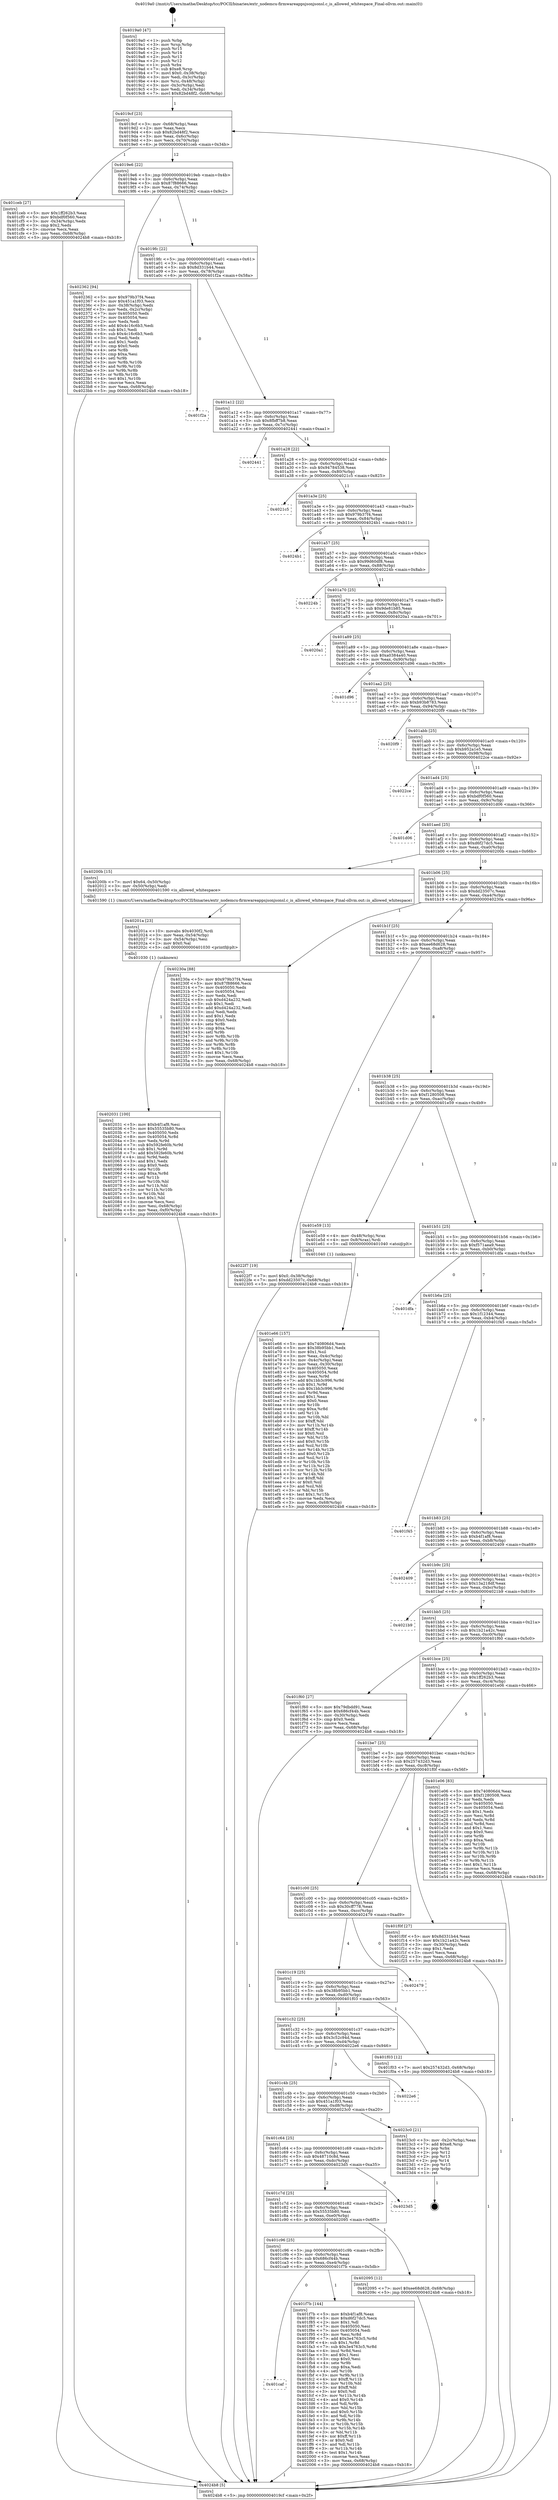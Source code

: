 digraph "0x4019a0" {
  label = "0x4019a0 (/mnt/c/Users/mathe/Desktop/tcc/POCII/binaries/extr_nodemcu-firmwareappsjsonjsonsl.c_is_allowed_whitespace_Final-ollvm.out::main(0))"
  labelloc = "t"
  node[shape=record]

  Entry [label="",width=0.3,height=0.3,shape=circle,fillcolor=black,style=filled]
  "0x4019cf" [label="{
     0x4019cf [23]\l
     | [instrs]\l
     &nbsp;&nbsp;0x4019cf \<+3\>: mov -0x68(%rbp),%eax\l
     &nbsp;&nbsp;0x4019d2 \<+2\>: mov %eax,%ecx\l
     &nbsp;&nbsp;0x4019d4 \<+6\>: sub $0x82bd48f2,%ecx\l
     &nbsp;&nbsp;0x4019da \<+3\>: mov %eax,-0x6c(%rbp)\l
     &nbsp;&nbsp;0x4019dd \<+3\>: mov %ecx,-0x70(%rbp)\l
     &nbsp;&nbsp;0x4019e0 \<+6\>: je 0000000000401ceb \<main+0x34b\>\l
  }"]
  "0x401ceb" [label="{
     0x401ceb [27]\l
     | [instrs]\l
     &nbsp;&nbsp;0x401ceb \<+5\>: mov $0x1ff262b3,%eax\l
     &nbsp;&nbsp;0x401cf0 \<+5\>: mov $0xbdf0f560,%ecx\l
     &nbsp;&nbsp;0x401cf5 \<+3\>: mov -0x34(%rbp),%edx\l
     &nbsp;&nbsp;0x401cf8 \<+3\>: cmp $0x2,%edx\l
     &nbsp;&nbsp;0x401cfb \<+3\>: cmovne %ecx,%eax\l
     &nbsp;&nbsp;0x401cfe \<+3\>: mov %eax,-0x68(%rbp)\l
     &nbsp;&nbsp;0x401d01 \<+5\>: jmp 00000000004024b8 \<main+0xb18\>\l
  }"]
  "0x4019e6" [label="{
     0x4019e6 [22]\l
     | [instrs]\l
     &nbsp;&nbsp;0x4019e6 \<+5\>: jmp 00000000004019eb \<main+0x4b\>\l
     &nbsp;&nbsp;0x4019eb \<+3\>: mov -0x6c(%rbp),%eax\l
     &nbsp;&nbsp;0x4019ee \<+5\>: sub $0x87f88666,%eax\l
     &nbsp;&nbsp;0x4019f3 \<+3\>: mov %eax,-0x74(%rbp)\l
     &nbsp;&nbsp;0x4019f6 \<+6\>: je 0000000000402362 \<main+0x9c2\>\l
  }"]
  "0x4024b8" [label="{
     0x4024b8 [5]\l
     | [instrs]\l
     &nbsp;&nbsp;0x4024b8 \<+5\>: jmp 00000000004019cf \<main+0x2f\>\l
  }"]
  "0x4019a0" [label="{
     0x4019a0 [47]\l
     | [instrs]\l
     &nbsp;&nbsp;0x4019a0 \<+1\>: push %rbp\l
     &nbsp;&nbsp;0x4019a1 \<+3\>: mov %rsp,%rbp\l
     &nbsp;&nbsp;0x4019a4 \<+2\>: push %r15\l
     &nbsp;&nbsp;0x4019a6 \<+2\>: push %r14\l
     &nbsp;&nbsp;0x4019a8 \<+2\>: push %r13\l
     &nbsp;&nbsp;0x4019aa \<+2\>: push %r12\l
     &nbsp;&nbsp;0x4019ac \<+1\>: push %rbx\l
     &nbsp;&nbsp;0x4019ad \<+7\>: sub $0xe8,%rsp\l
     &nbsp;&nbsp;0x4019b4 \<+7\>: movl $0x0,-0x38(%rbp)\l
     &nbsp;&nbsp;0x4019bb \<+3\>: mov %edi,-0x3c(%rbp)\l
     &nbsp;&nbsp;0x4019be \<+4\>: mov %rsi,-0x48(%rbp)\l
     &nbsp;&nbsp;0x4019c2 \<+3\>: mov -0x3c(%rbp),%edi\l
     &nbsp;&nbsp;0x4019c5 \<+3\>: mov %edi,-0x34(%rbp)\l
     &nbsp;&nbsp;0x4019c8 \<+7\>: movl $0x82bd48f2,-0x68(%rbp)\l
  }"]
  Exit [label="",width=0.3,height=0.3,shape=circle,fillcolor=black,style=filled,peripheries=2]
  "0x402362" [label="{
     0x402362 [94]\l
     | [instrs]\l
     &nbsp;&nbsp;0x402362 \<+5\>: mov $0x979b37f4,%eax\l
     &nbsp;&nbsp;0x402367 \<+5\>: mov $0x451a1f03,%ecx\l
     &nbsp;&nbsp;0x40236c \<+3\>: mov -0x38(%rbp),%edx\l
     &nbsp;&nbsp;0x40236f \<+3\>: mov %edx,-0x2c(%rbp)\l
     &nbsp;&nbsp;0x402372 \<+7\>: mov 0x405050,%edx\l
     &nbsp;&nbsp;0x402379 \<+7\>: mov 0x405054,%esi\l
     &nbsp;&nbsp;0x402380 \<+2\>: mov %edx,%edi\l
     &nbsp;&nbsp;0x402382 \<+6\>: add $0x4c16c6b3,%edi\l
     &nbsp;&nbsp;0x402388 \<+3\>: sub $0x1,%edi\l
     &nbsp;&nbsp;0x40238b \<+6\>: sub $0x4c16c6b3,%edi\l
     &nbsp;&nbsp;0x402391 \<+3\>: imul %edi,%edx\l
     &nbsp;&nbsp;0x402394 \<+3\>: and $0x1,%edx\l
     &nbsp;&nbsp;0x402397 \<+3\>: cmp $0x0,%edx\l
     &nbsp;&nbsp;0x40239a \<+4\>: sete %r8b\l
     &nbsp;&nbsp;0x40239e \<+3\>: cmp $0xa,%esi\l
     &nbsp;&nbsp;0x4023a1 \<+4\>: setl %r9b\l
     &nbsp;&nbsp;0x4023a5 \<+3\>: mov %r8b,%r10b\l
     &nbsp;&nbsp;0x4023a8 \<+3\>: and %r9b,%r10b\l
     &nbsp;&nbsp;0x4023ab \<+3\>: xor %r9b,%r8b\l
     &nbsp;&nbsp;0x4023ae \<+3\>: or %r8b,%r10b\l
     &nbsp;&nbsp;0x4023b1 \<+4\>: test $0x1,%r10b\l
     &nbsp;&nbsp;0x4023b5 \<+3\>: cmovne %ecx,%eax\l
     &nbsp;&nbsp;0x4023b8 \<+3\>: mov %eax,-0x68(%rbp)\l
     &nbsp;&nbsp;0x4023bb \<+5\>: jmp 00000000004024b8 \<main+0xb18\>\l
  }"]
  "0x4019fc" [label="{
     0x4019fc [22]\l
     | [instrs]\l
     &nbsp;&nbsp;0x4019fc \<+5\>: jmp 0000000000401a01 \<main+0x61\>\l
     &nbsp;&nbsp;0x401a01 \<+3\>: mov -0x6c(%rbp),%eax\l
     &nbsp;&nbsp;0x401a04 \<+5\>: sub $0x8d331b44,%eax\l
     &nbsp;&nbsp;0x401a09 \<+3\>: mov %eax,-0x78(%rbp)\l
     &nbsp;&nbsp;0x401a0c \<+6\>: je 0000000000401f2a \<main+0x58a\>\l
  }"]
  "0x402031" [label="{
     0x402031 [100]\l
     | [instrs]\l
     &nbsp;&nbsp;0x402031 \<+5\>: mov $0xb4f1af8,%esi\l
     &nbsp;&nbsp;0x402036 \<+5\>: mov $0x55535b80,%ecx\l
     &nbsp;&nbsp;0x40203b \<+7\>: mov 0x405050,%edx\l
     &nbsp;&nbsp;0x402042 \<+8\>: mov 0x405054,%r8d\l
     &nbsp;&nbsp;0x40204a \<+3\>: mov %edx,%r9d\l
     &nbsp;&nbsp;0x40204d \<+7\>: sub $0x592fe60b,%r9d\l
     &nbsp;&nbsp;0x402054 \<+4\>: sub $0x1,%r9d\l
     &nbsp;&nbsp;0x402058 \<+7\>: add $0x592fe60b,%r9d\l
     &nbsp;&nbsp;0x40205f \<+4\>: imul %r9d,%edx\l
     &nbsp;&nbsp;0x402063 \<+3\>: and $0x1,%edx\l
     &nbsp;&nbsp;0x402066 \<+3\>: cmp $0x0,%edx\l
     &nbsp;&nbsp;0x402069 \<+4\>: sete %r10b\l
     &nbsp;&nbsp;0x40206d \<+4\>: cmp $0xa,%r8d\l
     &nbsp;&nbsp;0x402071 \<+4\>: setl %r11b\l
     &nbsp;&nbsp;0x402075 \<+3\>: mov %r10b,%bl\l
     &nbsp;&nbsp;0x402078 \<+3\>: and %r11b,%bl\l
     &nbsp;&nbsp;0x40207b \<+3\>: xor %r11b,%r10b\l
     &nbsp;&nbsp;0x40207e \<+3\>: or %r10b,%bl\l
     &nbsp;&nbsp;0x402081 \<+3\>: test $0x1,%bl\l
     &nbsp;&nbsp;0x402084 \<+3\>: cmovne %ecx,%esi\l
     &nbsp;&nbsp;0x402087 \<+3\>: mov %esi,-0x68(%rbp)\l
     &nbsp;&nbsp;0x40208a \<+6\>: mov %eax,-0xf0(%rbp)\l
     &nbsp;&nbsp;0x402090 \<+5\>: jmp 00000000004024b8 \<main+0xb18\>\l
  }"]
  "0x401f2a" [label="{
     0x401f2a\l
  }", style=dashed]
  "0x401a12" [label="{
     0x401a12 [22]\l
     | [instrs]\l
     &nbsp;&nbsp;0x401a12 \<+5\>: jmp 0000000000401a17 \<main+0x77\>\l
     &nbsp;&nbsp;0x401a17 \<+3\>: mov -0x6c(%rbp),%eax\l
     &nbsp;&nbsp;0x401a1a \<+5\>: sub $0x8fbff7b8,%eax\l
     &nbsp;&nbsp;0x401a1f \<+3\>: mov %eax,-0x7c(%rbp)\l
     &nbsp;&nbsp;0x401a22 \<+6\>: je 0000000000402441 \<main+0xaa1\>\l
  }"]
  "0x40201a" [label="{
     0x40201a [23]\l
     | [instrs]\l
     &nbsp;&nbsp;0x40201a \<+10\>: movabs $0x4030f2,%rdi\l
     &nbsp;&nbsp;0x402024 \<+3\>: mov %eax,-0x54(%rbp)\l
     &nbsp;&nbsp;0x402027 \<+3\>: mov -0x54(%rbp),%esi\l
     &nbsp;&nbsp;0x40202a \<+2\>: mov $0x0,%al\l
     &nbsp;&nbsp;0x40202c \<+5\>: call 0000000000401030 \<printf@plt\>\l
     | [calls]\l
     &nbsp;&nbsp;0x401030 \{1\} (unknown)\l
  }"]
  "0x402441" [label="{
     0x402441\l
  }", style=dashed]
  "0x401a28" [label="{
     0x401a28 [22]\l
     | [instrs]\l
     &nbsp;&nbsp;0x401a28 \<+5\>: jmp 0000000000401a2d \<main+0x8d\>\l
     &nbsp;&nbsp;0x401a2d \<+3\>: mov -0x6c(%rbp),%eax\l
     &nbsp;&nbsp;0x401a30 \<+5\>: sub $0x94784538,%eax\l
     &nbsp;&nbsp;0x401a35 \<+3\>: mov %eax,-0x80(%rbp)\l
     &nbsp;&nbsp;0x401a38 \<+6\>: je 00000000004021c5 \<main+0x825\>\l
  }"]
  "0x401caf" [label="{
     0x401caf\l
  }", style=dashed]
  "0x4021c5" [label="{
     0x4021c5\l
  }", style=dashed]
  "0x401a3e" [label="{
     0x401a3e [25]\l
     | [instrs]\l
     &nbsp;&nbsp;0x401a3e \<+5\>: jmp 0000000000401a43 \<main+0xa3\>\l
     &nbsp;&nbsp;0x401a43 \<+3\>: mov -0x6c(%rbp),%eax\l
     &nbsp;&nbsp;0x401a46 \<+5\>: sub $0x979b37f4,%eax\l
     &nbsp;&nbsp;0x401a4b \<+6\>: mov %eax,-0x84(%rbp)\l
     &nbsp;&nbsp;0x401a51 \<+6\>: je 00000000004024b1 \<main+0xb11\>\l
  }"]
  "0x401f7b" [label="{
     0x401f7b [144]\l
     | [instrs]\l
     &nbsp;&nbsp;0x401f7b \<+5\>: mov $0xb4f1af8,%eax\l
     &nbsp;&nbsp;0x401f80 \<+5\>: mov $0xd6f27dc5,%ecx\l
     &nbsp;&nbsp;0x401f85 \<+2\>: mov $0x1,%dl\l
     &nbsp;&nbsp;0x401f87 \<+7\>: mov 0x405050,%esi\l
     &nbsp;&nbsp;0x401f8e \<+7\>: mov 0x405054,%edi\l
     &nbsp;&nbsp;0x401f95 \<+3\>: mov %esi,%r8d\l
     &nbsp;&nbsp;0x401f98 \<+7\>: add $0x3e4763c5,%r8d\l
     &nbsp;&nbsp;0x401f9f \<+4\>: sub $0x1,%r8d\l
     &nbsp;&nbsp;0x401fa3 \<+7\>: sub $0x3e4763c5,%r8d\l
     &nbsp;&nbsp;0x401faa \<+4\>: imul %r8d,%esi\l
     &nbsp;&nbsp;0x401fae \<+3\>: and $0x1,%esi\l
     &nbsp;&nbsp;0x401fb1 \<+3\>: cmp $0x0,%esi\l
     &nbsp;&nbsp;0x401fb4 \<+4\>: sete %r9b\l
     &nbsp;&nbsp;0x401fb8 \<+3\>: cmp $0xa,%edi\l
     &nbsp;&nbsp;0x401fbb \<+4\>: setl %r10b\l
     &nbsp;&nbsp;0x401fbf \<+3\>: mov %r9b,%r11b\l
     &nbsp;&nbsp;0x401fc2 \<+4\>: xor $0xff,%r11b\l
     &nbsp;&nbsp;0x401fc6 \<+3\>: mov %r10b,%bl\l
     &nbsp;&nbsp;0x401fc9 \<+3\>: xor $0xff,%bl\l
     &nbsp;&nbsp;0x401fcc \<+3\>: xor $0x0,%dl\l
     &nbsp;&nbsp;0x401fcf \<+3\>: mov %r11b,%r14b\l
     &nbsp;&nbsp;0x401fd2 \<+4\>: and $0x0,%r14b\l
     &nbsp;&nbsp;0x401fd6 \<+3\>: and %dl,%r9b\l
     &nbsp;&nbsp;0x401fd9 \<+3\>: mov %bl,%r15b\l
     &nbsp;&nbsp;0x401fdc \<+4\>: and $0x0,%r15b\l
     &nbsp;&nbsp;0x401fe0 \<+3\>: and %dl,%r10b\l
     &nbsp;&nbsp;0x401fe3 \<+3\>: or %r9b,%r14b\l
     &nbsp;&nbsp;0x401fe6 \<+3\>: or %r10b,%r15b\l
     &nbsp;&nbsp;0x401fe9 \<+3\>: xor %r15b,%r14b\l
     &nbsp;&nbsp;0x401fec \<+3\>: or %bl,%r11b\l
     &nbsp;&nbsp;0x401fef \<+4\>: xor $0xff,%r11b\l
     &nbsp;&nbsp;0x401ff3 \<+3\>: or $0x0,%dl\l
     &nbsp;&nbsp;0x401ff6 \<+3\>: and %dl,%r11b\l
     &nbsp;&nbsp;0x401ff9 \<+3\>: or %r11b,%r14b\l
     &nbsp;&nbsp;0x401ffc \<+4\>: test $0x1,%r14b\l
     &nbsp;&nbsp;0x402000 \<+3\>: cmovne %ecx,%eax\l
     &nbsp;&nbsp;0x402003 \<+3\>: mov %eax,-0x68(%rbp)\l
     &nbsp;&nbsp;0x402006 \<+5\>: jmp 00000000004024b8 \<main+0xb18\>\l
  }"]
  "0x4024b1" [label="{
     0x4024b1\l
  }", style=dashed]
  "0x401a57" [label="{
     0x401a57 [25]\l
     | [instrs]\l
     &nbsp;&nbsp;0x401a57 \<+5\>: jmp 0000000000401a5c \<main+0xbc\>\l
     &nbsp;&nbsp;0x401a5c \<+3\>: mov -0x6c(%rbp),%eax\l
     &nbsp;&nbsp;0x401a5f \<+5\>: sub $0x99d60df8,%eax\l
     &nbsp;&nbsp;0x401a64 \<+6\>: mov %eax,-0x88(%rbp)\l
     &nbsp;&nbsp;0x401a6a \<+6\>: je 000000000040224b \<main+0x8ab\>\l
  }"]
  "0x401c96" [label="{
     0x401c96 [25]\l
     | [instrs]\l
     &nbsp;&nbsp;0x401c96 \<+5\>: jmp 0000000000401c9b \<main+0x2fb\>\l
     &nbsp;&nbsp;0x401c9b \<+3\>: mov -0x6c(%rbp),%eax\l
     &nbsp;&nbsp;0x401c9e \<+5\>: sub $0x686cf44b,%eax\l
     &nbsp;&nbsp;0x401ca3 \<+6\>: mov %eax,-0xe4(%rbp)\l
     &nbsp;&nbsp;0x401ca9 \<+6\>: je 0000000000401f7b \<main+0x5db\>\l
  }"]
  "0x40224b" [label="{
     0x40224b\l
  }", style=dashed]
  "0x401a70" [label="{
     0x401a70 [25]\l
     | [instrs]\l
     &nbsp;&nbsp;0x401a70 \<+5\>: jmp 0000000000401a75 \<main+0xd5\>\l
     &nbsp;&nbsp;0x401a75 \<+3\>: mov -0x6c(%rbp),%eax\l
     &nbsp;&nbsp;0x401a78 \<+5\>: sub $0x9de81b85,%eax\l
     &nbsp;&nbsp;0x401a7d \<+6\>: mov %eax,-0x8c(%rbp)\l
     &nbsp;&nbsp;0x401a83 \<+6\>: je 00000000004020a1 \<main+0x701\>\l
  }"]
  "0x402095" [label="{
     0x402095 [12]\l
     | [instrs]\l
     &nbsp;&nbsp;0x402095 \<+7\>: movl $0xee68d628,-0x68(%rbp)\l
     &nbsp;&nbsp;0x40209c \<+5\>: jmp 00000000004024b8 \<main+0xb18\>\l
  }"]
  "0x4020a1" [label="{
     0x4020a1\l
  }", style=dashed]
  "0x401a89" [label="{
     0x401a89 [25]\l
     | [instrs]\l
     &nbsp;&nbsp;0x401a89 \<+5\>: jmp 0000000000401a8e \<main+0xee\>\l
     &nbsp;&nbsp;0x401a8e \<+3\>: mov -0x6c(%rbp),%eax\l
     &nbsp;&nbsp;0x401a91 \<+5\>: sub $0xa0384a40,%eax\l
     &nbsp;&nbsp;0x401a96 \<+6\>: mov %eax,-0x90(%rbp)\l
     &nbsp;&nbsp;0x401a9c \<+6\>: je 0000000000401d96 \<main+0x3f6\>\l
  }"]
  "0x401c7d" [label="{
     0x401c7d [25]\l
     | [instrs]\l
     &nbsp;&nbsp;0x401c7d \<+5\>: jmp 0000000000401c82 \<main+0x2e2\>\l
     &nbsp;&nbsp;0x401c82 \<+3\>: mov -0x6c(%rbp),%eax\l
     &nbsp;&nbsp;0x401c85 \<+5\>: sub $0x55535b80,%eax\l
     &nbsp;&nbsp;0x401c8a \<+6\>: mov %eax,-0xe0(%rbp)\l
     &nbsp;&nbsp;0x401c90 \<+6\>: je 0000000000402095 \<main+0x6f5\>\l
  }"]
  "0x401d96" [label="{
     0x401d96\l
  }", style=dashed]
  "0x401aa2" [label="{
     0x401aa2 [25]\l
     | [instrs]\l
     &nbsp;&nbsp;0x401aa2 \<+5\>: jmp 0000000000401aa7 \<main+0x107\>\l
     &nbsp;&nbsp;0x401aa7 \<+3\>: mov -0x6c(%rbp),%eax\l
     &nbsp;&nbsp;0x401aaa \<+5\>: sub $0xb93b8783,%eax\l
     &nbsp;&nbsp;0x401aaf \<+6\>: mov %eax,-0x94(%rbp)\l
     &nbsp;&nbsp;0x401ab5 \<+6\>: je 00000000004020f9 \<main+0x759\>\l
  }"]
  "0x4023d5" [label="{
     0x4023d5\l
  }", style=dashed]
  "0x4020f9" [label="{
     0x4020f9\l
  }", style=dashed]
  "0x401abb" [label="{
     0x401abb [25]\l
     | [instrs]\l
     &nbsp;&nbsp;0x401abb \<+5\>: jmp 0000000000401ac0 \<main+0x120\>\l
     &nbsp;&nbsp;0x401ac0 \<+3\>: mov -0x6c(%rbp),%eax\l
     &nbsp;&nbsp;0x401ac3 \<+5\>: sub $0xb952a1e5,%eax\l
     &nbsp;&nbsp;0x401ac8 \<+6\>: mov %eax,-0x98(%rbp)\l
     &nbsp;&nbsp;0x401ace \<+6\>: je 00000000004022ce \<main+0x92e\>\l
  }"]
  "0x401c64" [label="{
     0x401c64 [25]\l
     | [instrs]\l
     &nbsp;&nbsp;0x401c64 \<+5\>: jmp 0000000000401c69 \<main+0x2c9\>\l
     &nbsp;&nbsp;0x401c69 \<+3\>: mov -0x6c(%rbp),%eax\l
     &nbsp;&nbsp;0x401c6c \<+5\>: sub $0x48710c8d,%eax\l
     &nbsp;&nbsp;0x401c71 \<+6\>: mov %eax,-0xdc(%rbp)\l
     &nbsp;&nbsp;0x401c77 \<+6\>: je 00000000004023d5 \<main+0xa35\>\l
  }"]
  "0x4022ce" [label="{
     0x4022ce\l
  }", style=dashed]
  "0x401ad4" [label="{
     0x401ad4 [25]\l
     | [instrs]\l
     &nbsp;&nbsp;0x401ad4 \<+5\>: jmp 0000000000401ad9 \<main+0x139\>\l
     &nbsp;&nbsp;0x401ad9 \<+3\>: mov -0x6c(%rbp),%eax\l
     &nbsp;&nbsp;0x401adc \<+5\>: sub $0xbdf0f560,%eax\l
     &nbsp;&nbsp;0x401ae1 \<+6\>: mov %eax,-0x9c(%rbp)\l
     &nbsp;&nbsp;0x401ae7 \<+6\>: je 0000000000401d06 \<main+0x366\>\l
  }"]
  "0x4023c0" [label="{
     0x4023c0 [21]\l
     | [instrs]\l
     &nbsp;&nbsp;0x4023c0 \<+3\>: mov -0x2c(%rbp),%eax\l
     &nbsp;&nbsp;0x4023c3 \<+7\>: add $0xe8,%rsp\l
     &nbsp;&nbsp;0x4023ca \<+1\>: pop %rbx\l
     &nbsp;&nbsp;0x4023cb \<+2\>: pop %r12\l
     &nbsp;&nbsp;0x4023cd \<+2\>: pop %r13\l
     &nbsp;&nbsp;0x4023cf \<+2\>: pop %r14\l
     &nbsp;&nbsp;0x4023d1 \<+2\>: pop %r15\l
     &nbsp;&nbsp;0x4023d3 \<+1\>: pop %rbp\l
     &nbsp;&nbsp;0x4023d4 \<+1\>: ret\l
  }"]
  "0x401d06" [label="{
     0x401d06\l
  }", style=dashed]
  "0x401aed" [label="{
     0x401aed [25]\l
     | [instrs]\l
     &nbsp;&nbsp;0x401aed \<+5\>: jmp 0000000000401af2 \<main+0x152\>\l
     &nbsp;&nbsp;0x401af2 \<+3\>: mov -0x6c(%rbp),%eax\l
     &nbsp;&nbsp;0x401af5 \<+5\>: sub $0xd6f27dc5,%eax\l
     &nbsp;&nbsp;0x401afa \<+6\>: mov %eax,-0xa0(%rbp)\l
     &nbsp;&nbsp;0x401b00 \<+6\>: je 000000000040200b \<main+0x66b\>\l
  }"]
  "0x401c4b" [label="{
     0x401c4b [25]\l
     | [instrs]\l
     &nbsp;&nbsp;0x401c4b \<+5\>: jmp 0000000000401c50 \<main+0x2b0\>\l
     &nbsp;&nbsp;0x401c50 \<+3\>: mov -0x6c(%rbp),%eax\l
     &nbsp;&nbsp;0x401c53 \<+5\>: sub $0x451a1f03,%eax\l
     &nbsp;&nbsp;0x401c58 \<+6\>: mov %eax,-0xd8(%rbp)\l
     &nbsp;&nbsp;0x401c5e \<+6\>: je 00000000004023c0 \<main+0xa20\>\l
  }"]
  "0x40200b" [label="{
     0x40200b [15]\l
     | [instrs]\l
     &nbsp;&nbsp;0x40200b \<+7\>: movl $0x64,-0x50(%rbp)\l
     &nbsp;&nbsp;0x402012 \<+3\>: mov -0x50(%rbp),%edi\l
     &nbsp;&nbsp;0x402015 \<+5\>: call 0000000000401590 \<is_allowed_whitespace\>\l
     | [calls]\l
     &nbsp;&nbsp;0x401590 \{1\} (/mnt/c/Users/mathe/Desktop/tcc/POCII/binaries/extr_nodemcu-firmwareappsjsonjsonsl.c_is_allowed_whitespace_Final-ollvm.out::is_allowed_whitespace)\l
  }"]
  "0x401b06" [label="{
     0x401b06 [25]\l
     | [instrs]\l
     &nbsp;&nbsp;0x401b06 \<+5\>: jmp 0000000000401b0b \<main+0x16b\>\l
     &nbsp;&nbsp;0x401b0b \<+3\>: mov -0x6c(%rbp),%eax\l
     &nbsp;&nbsp;0x401b0e \<+5\>: sub $0xdd23507c,%eax\l
     &nbsp;&nbsp;0x401b13 \<+6\>: mov %eax,-0xa4(%rbp)\l
     &nbsp;&nbsp;0x401b19 \<+6\>: je 000000000040230a \<main+0x96a\>\l
  }"]
  "0x4022e6" [label="{
     0x4022e6\l
  }", style=dashed]
  "0x40230a" [label="{
     0x40230a [88]\l
     | [instrs]\l
     &nbsp;&nbsp;0x40230a \<+5\>: mov $0x979b37f4,%eax\l
     &nbsp;&nbsp;0x40230f \<+5\>: mov $0x87f88666,%ecx\l
     &nbsp;&nbsp;0x402314 \<+7\>: mov 0x405050,%edx\l
     &nbsp;&nbsp;0x40231b \<+7\>: mov 0x405054,%esi\l
     &nbsp;&nbsp;0x402322 \<+2\>: mov %edx,%edi\l
     &nbsp;&nbsp;0x402324 \<+6\>: sub $0xd424a232,%edi\l
     &nbsp;&nbsp;0x40232a \<+3\>: sub $0x1,%edi\l
     &nbsp;&nbsp;0x40232d \<+6\>: add $0xd424a232,%edi\l
     &nbsp;&nbsp;0x402333 \<+3\>: imul %edi,%edx\l
     &nbsp;&nbsp;0x402336 \<+3\>: and $0x1,%edx\l
     &nbsp;&nbsp;0x402339 \<+3\>: cmp $0x0,%edx\l
     &nbsp;&nbsp;0x40233c \<+4\>: sete %r8b\l
     &nbsp;&nbsp;0x402340 \<+3\>: cmp $0xa,%esi\l
     &nbsp;&nbsp;0x402343 \<+4\>: setl %r9b\l
     &nbsp;&nbsp;0x402347 \<+3\>: mov %r8b,%r10b\l
     &nbsp;&nbsp;0x40234a \<+3\>: and %r9b,%r10b\l
     &nbsp;&nbsp;0x40234d \<+3\>: xor %r9b,%r8b\l
     &nbsp;&nbsp;0x402350 \<+3\>: or %r8b,%r10b\l
     &nbsp;&nbsp;0x402353 \<+4\>: test $0x1,%r10b\l
     &nbsp;&nbsp;0x402357 \<+3\>: cmovne %ecx,%eax\l
     &nbsp;&nbsp;0x40235a \<+3\>: mov %eax,-0x68(%rbp)\l
     &nbsp;&nbsp;0x40235d \<+5\>: jmp 00000000004024b8 \<main+0xb18\>\l
  }"]
  "0x401b1f" [label="{
     0x401b1f [25]\l
     | [instrs]\l
     &nbsp;&nbsp;0x401b1f \<+5\>: jmp 0000000000401b24 \<main+0x184\>\l
     &nbsp;&nbsp;0x401b24 \<+3\>: mov -0x6c(%rbp),%eax\l
     &nbsp;&nbsp;0x401b27 \<+5\>: sub $0xee68d628,%eax\l
     &nbsp;&nbsp;0x401b2c \<+6\>: mov %eax,-0xa8(%rbp)\l
     &nbsp;&nbsp;0x401b32 \<+6\>: je 00000000004022f7 \<main+0x957\>\l
  }"]
  "0x401c32" [label="{
     0x401c32 [25]\l
     | [instrs]\l
     &nbsp;&nbsp;0x401c32 \<+5\>: jmp 0000000000401c37 \<main+0x297\>\l
     &nbsp;&nbsp;0x401c37 \<+3\>: mov -0x6c(%rbp),%eax\l
     &nbsp;&nbsp;0x401c3a \<+5\>: sub $0x3c52c94d,%eax\l
     &nbsp;&nbsp;0x401c3f \<+6\>: mov %eax,-0xd4(%rbp)\l
     &nbsp;&nbsp;0x401c45 \<+6\>: je 00000000004022e6 \<main+0x946\>\l
  }"]
  "0x4022f7" [label="{
     0x4022f7 [19]\l
     | [instrs]\l
     &nbsp;&nbsp;0x4022f7 \<+7\>: movl $0x0,-0x38(%rbp)\l
     &nbsp;&nbsp;0x4022fe \<+7\>: movl $0xdd23507c,-0x68(%rbp)\l
     &nbsp;&nbsp;0x402305 \<+5\>: jmp 00000000004024b8 \<main+0xb18\>\l
  }"]
  "0x401b38" [label="{
     0x401b38 [25]\l
     | [instrs]\l
     &nbsp;&nbsp;0x401b38 \<+5\>: jmp 0000000000401b3d \<main+0x19d\>\l
     &nbsp;&nbsp;0x401b3d \<+3\>: mov -0x6c(%rbp),%eax\l
     &nbsp;&nbsp;0x401b40 \<+5\>: sub $0xf1280508,%eax\l
     &nbsp;&nbsp;0x401b45 \<+6\>: mov %eax,-0xac(%rbp)\l
     &nbsp;&nbsp;0x401b4b \<+6\>: je 0000000000401e59 \<main+0x4b9\>\l
  }"]
  "0x401f03" [label="{
     0x401f03 [12]\l
     | [instrs]\l
     &nbsp;&nbsp;0x401f03 \<+7\>: movl $0x257432d3,-0x68(%rbp)\l
     &nbsp;&nbsp;0x401f0a \<+5\>: jmp 00000000004024b8 \<main+0xb18\>\l
  }"]
  "0x401e59" [label="{
     0x401e59 [13]\l
     | [instrs]\l
     &nbsp;&nbsp;0x401e59 \<+4\>: mov -0x48(%rbp),%rax\l
     &nbsp;&nbsp;0x401e5d \<+4\>: mov 0x8(%rax),%rdi\l
     &nbsp;&nbsp;0x401e61 \<+5\>: call 0000000000401040 \<atoi@plt\>\l
     | [calls]\l
     &nbsp;&nbsp;0x401040 \{1\} (unknown)\l
  }"]
  "0x401b51" [label="{
     0x401b51 [25]\l
     | [instrs]\l
     &nbsp;&nbsp;0x401b51 \<+5\>: jmp 0000000000401b56 \<main+0x1b6\>\l
     &nbsp;&nbsp;0x401b56 \<+3\>: mov -0x6c(%rbp),%eax\l
     &nbsp;&nbsp;0x401b59 \<+5\>: sub $0xf571aea9,%eax\l
     &nbsp;&nbsp;0x401b5e \<+6\>: mov %eax,-0xb0(%rbp)\l
     &nbsp;&nbsp;0x401b64 \<+6\>: je 0000000000401dfa \<main+0x45a\>\l
  }"]
  "0x401c19" [label="{
     0x401c19 [25]\l
     | [instrs]\l
     &nbsp;&nbsp;0x401c19 \<+5\>: jmp 0000000000401c1e \<main+0x27e\>\l
     &nbsp;&nbsp;0x401c1e \<+3\>: mov -0x6c(%rbp),%eax\l
     &nbsp;&nbsp;0x401c21 \<+5\>: sub $0x38b95bb1,%eax\l
     &nbsp;&nbsp;0x401c26 \<+6\>: mov %eax,-0xd0(%rbp)\l
     &nbsp;&nbsp;0x401c2c \<+6\>: je 0000000000401f03 \<main+0x563\>\l
  }"]
  "0x401dfa" [label="{
     0x401dfa\l
  }", style=dashed]
  "0x401b6a" [label="{
     0x401b6a [25]\l
     | [instrs]\l
     &nbsp;&nbsp;0x401b6a \<+5\>: jmp 0000000000401b6f \<main+0x1cf\>\l
     &nbsp;&nbsp;0x401b6f \<+3\>: mov -0x6c(%rbp),%eax\l
     &nbsp;&nbsp;0x401b72 \<+5\>: sub $0x1f12344,%eax\l
     &nbsp;&nbsp;0x401b77 \<+6\>: mov %eax,-0xb4(%rbp)\l
     &nbsp;&nbsp;0x401b7d \<+6\>: je 0000000000401f45 \<main+0x5a5\>\l
  }"]
  "0x402479" [label="{
     0x402479\l
  }", style=dashed]
  "0x401f45" [label="{
     0x401f45\l
  }", style=dashed]
  "0x401b83" [label="{
     0x401b83 [25]\l
     | [instrs]\l
     &nbsp;&nbsp;0x401b83 \<+5\>: jmp 0000000000401b88 \<main+0x1e8\>\l
     &nbsp;&nbsp;0x401b88 \<+3\>: mov -0x6c(%rbp),%eax\l
     &nbsp;&nbsp;0x401b8b \<+5\>: sub $0xb4f1af8,%eax\l
     &nbsp;&nbsp;0x401b90 \<+6\>: mov %eax,-0xb8(%rbp)\l
     &nbsp;&nbsp;0x401b96 \<+6\>: je 0000000000402409 \<main+0xa69\>\l
  }"]
  "0x401c00" [label="{
     0x401c00 [25]\l
     | [instrs]\l
     &nbsp;&nbsp;0x401c00 \<+5\>: jmp 0000000000401c05 \<main+0x265\>\l
     &nbsp;&nbsp;0x401c05 \<+3\>: mov -0x6c(%rbp),%eax\l
     &nbsp;&nbsp;0x401c08 \<+5\>: sub $0x30cff778,%eax\l
     &nbsp;&nbsp;0x401c0d \<+6\>: mov %eax,-0xcc(%rbp)\l
     &nbsp;&nbsp;0x401c13 \<+6\>: je 0000000000402479 \<main+0xad9\>\l
  }"]
  "0x402409" [label="{
     0x402409\l
  }", style=dashed]
  "0x401b9c" [label="{
     0x401b9c [25]\l
     | [instrs]\l
     &nbsp;&nbsp;0x401b9c \<+5\>: jmp 0000000000401ba1 \<main+0x201\>\l
     &nbsp;&nbsp;0x401ba1 \<+3\>: mov -0x6c(%rbp),%eax\l
     &nbsp;&nbsp;0x401ba4 \<+5\>: sub $0x13a218df,%eax\l
     &nbsp;&nbsp;0x401ba9 \<+6\>: mov %eax,-0xbc(%rbp)\l
     &nbsp;&nbsp;0x401baf \<+6\>: je 00000000004021b9 \<main+0x819\>\l
  }"]
  "0x401f0f" [label="{
     0x401f0f [27]\l
     | [instrs]\l
     &nbsp;&nbsp;0x401f0f \<+5\>: mov $0x8d331b44,%eax\l
     &nbsp;&nbsp;0x401f14 \<+5\>: mov $0x1b21a42c,%ecx\l
     &nbsp;&nbsp;0x401f19 \<+3\>: mov -0x30(%rbp),%edx\l
     &nbsp;&nbsp;0x401f1c \<+3\>: cmp $0x1,%edx\l
     &nbsp;&nbsp;0x401f1f \<+3\>: cmovl %ecx,%eax\l
     &nbsp;&nbsp;0x401f22 \<+3\>: mov %eax,-0x68(%rbp)\l
     &nbsp;&nbsp;0x401f25 \<+5\>: jmp 00000000004024b8 \<main+0xb18\>\l
  }"]
  "0x4021b9" [label="{
     0x4021b9\l
  }", style=dashed]
  "0x401bb5" [label="{
     0x401bb5 [25]\l
     | [instrs]\l
     &nbsp;&nbsp;0x401bb5 \<+5\>: jmp 0000000000401bba \<main+0x21a\>\l
     &nbsp;&nbsp;0x401bba \<+3\>: mov -0x6c(%rbp),%eax\l
     &nbsp;&nbsp;0x401bbd \<+5\>: sub $0x1b21a42c,%eax\l
     &nbsp;&nbsp;0x401bc2 \<+6\>: mov %eax,-0xc0(%rbp)\l
     &nbsp;&nbsp;0x401bc8 \<+6\>: je 0000000000401f60 \<main+0x5c0\>\l
  }"]
  "0x401e66" [label="{
     0x401e66 [157]\l
     | [instrs]\l
     &nbsp;&nbsp;0x401e66 \<+5\>: mov $0x740806d4,%ecx\l
     &nbsp;&nbsp;0x401e6b \<+5\>: mov $0x38b95bb1,%edx\l
     &nbsp;&nbsp;0x401e70 \<+3\>: mov $0x1,%sil\l
     &nbsp;&nbsp;0x401e73 \<+3\>: mov %eax,-0x4c(%rbp)\l
     &nbsp;&nbsp;0x401e76 \<+3\>: mov -0x4c(%rbp),%eax\l
     &nbsp;&nbsp;0x401e79 \<+3\>: mov %eax,-0x30(%rbp)\l
     &nbsp;&nbsp;0x401e7c \<+7\>: mov 0x405050,%eax\l
     &nbsp;&nbsp;0x401e83 \<+8\>: mov 0x405054,%r8d\l
     &nbsp;&nbsp;0x401e8b \<+3\>: mov %eax,%r9d\l
     &nbsp;&nbsp;0x401e8e \<+7\>: add $0x1bb3c996,%r9d\l
     &nbsp;&nbsp;0x401e95 \<+4\>: sub $0x1,%r9d\l
     &nbsp;&nbsp;0x401e99 \<+7\>: sub $0x1bb3c996,%r9d\l
     &nbsp;&nbsp;0x401ea0 \<+4\>: imul %r9d,%eax\l
     &nbsp;&nbsp;0x401ea4 \<+3\>: and $0x1,%eax\l
     &nbsp;&nbsp;0x401ea7 \<+3\>: cmp $0x0,%eax\l
     &nbsp;&nbsp;0x401eaa \<+4\>: sete %r10b\l
     &nbsp;&nbsp;0x401eae \<+4\>: cmp $0xa,%r8d\l
     &nbsp;&nbsp;0x401eb2 \<+4\>: setl %r11b\l
     &nbsp;&nbsp;0x401eb6 \<+3\>: mov %r10b,%bl\l
     &nbsp;&nbsp;0x401eb9 \<+3\>: xor $0xff,%bl\l
     &nbsp;&nbsp;0x401ebc \<+3\>: mov %r11b,%r14b\l
     &nbsp;&nbsp;0x401ebf \<+4\>: xor $0xff,%r14b\l
     &nbsp;&nbsp;0x401ec3 \<+4\>: xor $0x0,%sil\l
     &nbsp;&nbsp;0x401ec7 \<+3\>: mov %bl,%r15b\l
     &nbsp;&nbsp;0x401eca \<+4\>: and $0x0,%r15b\l
     &nbsp;&nbsp;0x401ece \<+3\>: and %sil,%r10b\l
     &nbsp;&nbsp;0x401ed1 \<+3\>: mov %r14b,%r12b\l
     &nbsp;&nbsp;0x401ed4 \<+4\>: and $0x0,%r12b\l
     &nbsp;&nbsp;0x401ed8 \<+3\>: and %sil,%r11b\l
     &nbsp;&nbsp;0x401edb \<+3\>: or %r10b,%r15b\l
     &nbsp;&nbsp;0x401ede \<+3\>: or %r11b,%r12b\l
     &nbsp;&nbsp;0x401ee1 \<+3\>: xor %r12b,%r15b\l
     &nbsp;&nbsp;0x401ee4 \<+3\>: or %r14b,%bl\l
     &nbsp;&nbsp;0x401ee7 \<+3\>: xor $0xff,%bl\l
     &nbsp;&nbsp;0x401eea \<+4\>: or $0x0,%sil\l
     &nbsp;&nbsp;0x401eee \<+3\>: and %sil,%bl\l
     &nbsp;&nbsp;0x401ef1 \<+3\>: or %bl,%r15b\l
     &nbsp;&nbsp;0x401ef4 \<+4\>: test $0x1,%r15b\l
     &nbsp;&nbsp;0x401ef8 \<+3\>: cmovne %edx,%ecx\l
     &nbsp;&nbsp;0x401efb \<+3\>: mov %ecx,-0x68(%rbp)\l
     &nbsp;&nbsp;0x401efe \<+5\>: jmp 00000000004024b8 \<main+0xb18\>\l
  }"]
  "0x401f60" [label="{
     0x401f60 [27]\l
     | [instrs]\l
     &nbsp;&nbsp;0x401f60 \<+5\>: mov $0x79dbdd91,%eax\l
     &nbsp;&nbsp;0x401f65 \<+5\>: mov $0x686cf44b,%ecx\l
     &nbsp;&nbsp;0x401f6a \<+3\>: mov -0x30(%rbp),%edx\l
     &nbsp;&nbsp;0x401f6d \<+3\>: cmp $0x0,%edx\l
     &nbsp;&nbsp;0x401f70 \<+3\>: cmove %ecx,%eax\l
     &nbsp;&nbsp;0x401f73 \<+3\>: mov %eax,-0x68(%rbp)\l
     &nbsp;&nbsp;0x401f76 \<+5\>: jmp 00000000004024b8 \<main+0xb18\>\l
  }"]
  "0x401bce" [label="{
     0x401bce [25]\l
     | [instrs]\l
     &nbsp;&nbsp;0x401bce \<+5\>: jmp 0000000000401bd3 \<main+0x233\>\l
     &nbsp;&nbsp;0x401bd3 \<+3\>: mov -0x6c(%rbp),%eax\l
     &nbsp;&nbsp;0x401bd6 \<+5\>: sub $0x1ff262b3,%eax\l
     &nbsp;&nbsp;0x401bdb \<+6\>: mov %eax,-0xc4(%rbp)\l
     &nbsp;&nbsp;0x401be1 \<+6\>: je 0000000000401e06 \<main+0x466\>\l
  }"]
  "0x401be7" [label="{
     0x401be7 [25]\l
     | [instrs]\l
     &nbsp;&nbsp;0x401be7 \<+5\>: jmp 0000000000401bec \<main+0x24c\>\l
     &nbsp;&nbsp;0x401bec \<+3\>: mov -0x6c(%rbp),%eax\l
     &nbsp;&nbsp;0x401bef \<+5\>: sub $0x257432d3,%eax\l
     &nbsp;&nbsp;0x401bf4 \<+6\>: mov %eax,-0xc8(%rbp)\l
     &nbsp;&nbsp;0x401bfa \<+6\>: je 0000000000401f0f \<main+0x56f\>\l
  }"]
  "0x401e06" [label="{
     0x401e06 [83]\l
     | [instrs]\l
     &nbsp;&nbsp;0x401e06 \<+5\>: mov $0x740806d4,%eax\l
     &nbsp;&nbsp;0x401e0b \<+5\>: mov $0xf1280508,%ecx\l
     &nbsp;&nbsp;0x401e10 \<+2\>: xor %edx,%edx\l
     &nbsp;&nbsp;0x401e12 \<+7\>: mov 0x405050,%esi\l
     &nbsp;&nbsp;0x401e19 \<+7\>: mov 0x405054,%edi\l
     &nbsp;&nbsp;0x401e20 \<+3\>: sub $0x1,%edx\l
     &nbsp;&nbsp;0x401e23 \<+3\>: mov %esi,%r8d\l
     &nbsp;&nbsp;0x401e26 \<+3\>: add %edx,%r8d\l
     &nbsp;&nbsp;0x401e29 \<+4\>: imul %r8d,%esi\l
     &nbsp;&nbsp;0x401e2d \<+3\>: and $0x1,%esi\l
     &nbsp;&nbsp;0x401e30 \<+3\>: cmp $0x0,%esi\l
     &nbsp;&nbsp;0x401e33 \<+4\>: sete %r9b\l
     &nbsp;&nbsp;0x401e37 \<+3\>: cmp $0xa,%edi\l
     &nbsp;&nbsp;0x401e3a \<+4\>: setl %r10b\l
     &nbsp;&nbsp;0x401e3e \<+3\>: mov %r9b,%r11b\l
     &nbsp;&nbsp;0x401e41 \<+3\>: and %r10b,%r11b\l
     &nbsp;&nbsp;0x401e44 \<+3\>: xor %r10b,%r9b\l
     &nbsp;&nbsp;0x401e47 \<+3\>: or %r9b,%r11b\l
     &nbsp;&nbsp;0x401e4a \<+4\>: test $0x1,%r11b\l
     &nbsp;&nbsp;0x401e4e \<+3\>: cmovne %ecx,%eax\l
     &nbsp;&nbsp;0x401e51 \<+3\>: mov %eax,-0x68(%rbp)\l
     &nbsp;&nbsp;0x401e54 \<+5\>: jmp 00000000004024b8 \<main+0xb18\>\l
  }"]
  Entry -> "0x4019a0" [label=" 1"]
  "0x4019cf" -> "0x401ceb" [label=" 1"]
  "0x4019cf" -> "0x4019e6" [label=" 12"]
  "0x401ceb" -> "0x4024b8" [label=" 1"]
  "0x4019a0" -> "0x4019cf" [label=" 1"]
  "0x4024b8" -> "0x4019cf" [label=" 12"]
  "0x4023c0" -> Exit [label=" 1"]
  "0x4019e6" -> "0x402362" [label=" 1"]
  "0x4019e6" -> "0x4019fc" [label=" 11"]
  "0x402362" -> "0x4024b8" [label=" 1"]
  "0x4019fc" -> "0x401f2a" [label=" 0"]
  "0x4019fc" -> "0x401a12" [label=" 11"]
  "0x40230a" -> "0x4024b8" [label=" 1"]
  "0x401a12" -> "0x402441" [label=" 0"]
  "0x401a12" -> "0x401a28" [label=" 11"]
  "0x4022f7" -> "0x4024b8" [label=" 1"]
  "0x401a28" -> "0x4021c5" [label=" 0"]
  "0x401a28" -> "0x401a3e" [label=" 11"]
  "0x402095" -> "0x4024b8" [label=" 1"]
  "0x401a3e" -> "0x4024b1" [label=" 0"]
  "0x401a3e" -> "0x401a57" [label=" 11"]
  "0x402031" -> "0x4024b8" [label=" 1"]
  "0x401a57" -> "0x40224b" [label=" 0"]
  "0x401a57" -> "0x401a70" [label=" 11"]
  "0x40200b" -> "0x40201a" [label=" 1"]
  "0x401a70" -> "0x4020a1" [label=" 0"]
  "0x401a70" -> "0x401a89" [label=" 11"]
  "0x401f7b" -> "0x4024b8" [label=" 1"]
  "0x401a89" -> "0x401d96" [label=" 0"]
  "0x401a89" -> "0x401aa2" [label=" 11"]
  "0x401c96" -> "0x401f7b" [label=" 1"]
  "0x401aa2" -> "0x4020f9" [label=" 0"]
  "0x401aa2" -> "0x401abb" [label=" 11"]
  "0x40201a" -> "0x402031" [label=" 1"]
  "0x401abb" -> "0x4022ce" [label=" 0"]
  "0x401abb" -> "0x401ad4" [label=" 11"]
  "0x401c7d" -> "0x402095" [label=" 1"]
  "0x401ad4" -> "0x401d06" [label=" 0"]
  "0x401ad4" -> "0x401aed" [label=" 11"]
  "0x401c96" -> "0x401caf" [label=" 0"]
  "0x401aed" -> "0x40200b" [label=" 1"]
  "0x401aed" -> "0x401b06" [label=" 10"]
  "0x401c64" -> "0x4023d5" [label=" 0"]
  "0x401b06" -> "0x40230a" [label=" 1"]
  "0x401b06" -> "0x401b1f" [label=" 9"]
  "0x401c7d" -> "0x401c96" [label=" 1"]
  "0x401b1f" -> "0x4022f7" [label=" 1"]
  "0x401b1f" -> "0x401b38" [label=" 8"]
  "0x401c4b" -> "0x4023c0" [label=" 1"]
  "0x401b38" -> "0x401e59" [label=" 1"]
  "0x401b38" -> "0x401b51" [label=" 7"]
  "0x401c64" -> "0x401c7d" [label=" 2"]
  "0x401b51" -> "0x401dfa" [label=" 0"]
  "0x401b51" -> "0x401b6a" [label=" 7"]
  "0x401c32" -> "0x4022e6" [label=" 0"]
  "0x401b6a" -> "0x401f45" [label=" 0"]
  "0x401b6a" -> "0x401b83" [label=" 7"]
  "0x401c4b" -> "0x401c64" [label=" 2"]
  "0x401b83" -> "0x402409" [label=" 0"]
  "0x401b83" -> "0x401b9c" [label=" 7"]
  "0x401f0f" -> "0x4024b8" [label=" 1"]
  "0x401b9c" -> "0x4021b9" [label=" 0"]
  "0x401b9c" -> "0x401bb5" [label=" 7"]
  "0x401f03" -> "0x4024b8" [label=" 1"]
  "0x401bb5" -> "0x401f60" [label=" 1"]
  "0x401bb5" -> "0x401bce" [label=" 6"]
  "0x401c19" -> "0x401f03" [label=" 1"]
  "0x401bce" -> "0x401e06" [label=" 1"]
  "0x401bce" -> "0x401be7" [label=" 5"]
  "0x401e06" -> "0x4024b8" [label=" 1"]
  "0x401e59" -> "0x401e66" [label=" 1"]
  "0x401e66" -> "0x4024b8" [label=" 1"]
  "0x401c19" -> "0x401c32" [label=" 3"]
  "0x401be7" -> "0x401f0f" [label=" 1"]
  "0x401be7" -> "0x401c00" [label=" 4"]
  "0x401f60" -> "0x4024b8" [label=" 1"]
  "0x401c00" -> "0x402479" [label=" 0"]
  "0x401c00" -> "0x401c19" [label=" 4"]
  "0x401c32" -> "0x401c4b" [label=" 3"]
}
